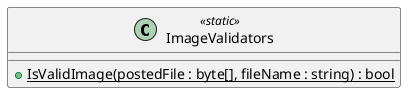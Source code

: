 @startuml ImageValidators
class ImageValidators <<static>>  {
    + {static} IsValidImage(postedFile : byte[], fileName : string) : bool
}
@enduml